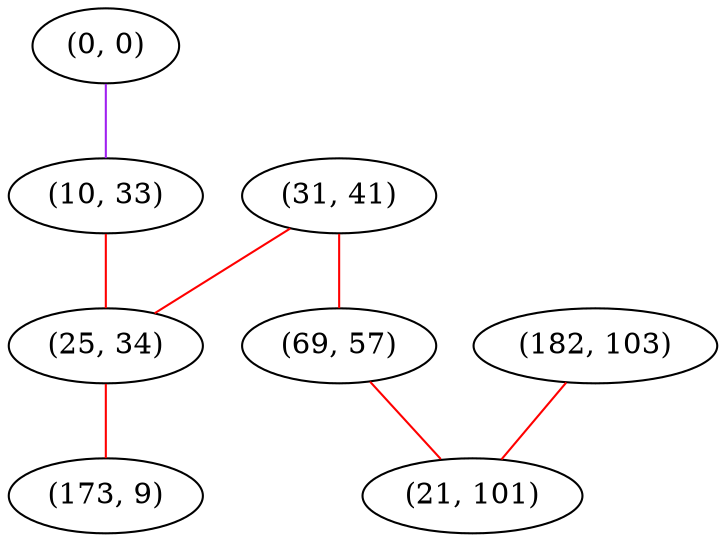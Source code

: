 graph "" {
"(0, 0)";
"(31, 41)";
"(69, 57)";
"(182, 103)";
"(21, 101)";
"(10, 33)";
"(25, 34)";
"(173, 9)";
"(0, 0)" -- "(10, 33)"  [color=purple, key=0, weight=4];
"(31, 41)" -- "(25, 34)"  [color=red, key=0, weight=1];
"(31, 41)" -- "(69, 57)"  [color=red, key=0, weight=1];
"(69, 57)" -- "(21, 101)"  [color=red, key=0, weight=1];
"(182, 103)" -- "(21, 101)"  [color=red, key=0, weight=1];
"(10, 33)" -- "(25, 34)"  [color=red, key=0, weight=1];
"(25, 34)" -- "(173, 9)"  [color=red, key=0, weight=1];
}
